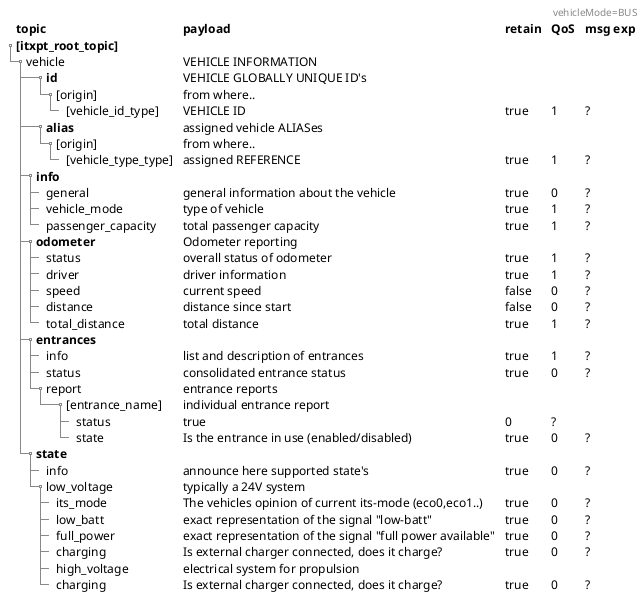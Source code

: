 @startsalt (id=vehicle)

' Status: workdoc, version 0.3
{
{T
+**topic** | **payload** | **retain** | **QoS** | **msg exp**
+ **[itxpt_root_topic]**

header vehicleMode=BUS
++ vehicle | VEHICLE INFORMATION
++++ **id** | VEHICLE GLOBALLY UNIQUE ID's
+++++ [origin] | from where..
++++++ [vehicle_id_type] | VEHICLE ID | true | 1 | ?
++++ **alias** | assigned vehicle ALIASes
+++++ [origin] | from where..
++++++ [vehicle_type_type] | assigned REFERENCE | true | 1 | ?

+++ **info**
++++ general | general information about the vehicle | true | 0 |?
++++ vehicle_mode | type of vehicle | true | 1 | ?
++++ passenger_capacity | total passenger capacity | true | 1 | ?

+++ **odometer** | Odometer reporting
++++ status | overall status of odometer | true | 1 | ?
++++ driver | driver information | true | 1 | ?
++++ speed | current speed | false | 0 | ?
++++ distance | distance since start | false | 0 | ?
++++ total_distance | total distance | true | 1 | ?

+++ **entrances**
++++ info | list and description of entrances | true | 1 | ?
++++ status | consolidated entrance status | true | 0 | ?
++++ report | entrance reports
++++++ [entrance_name] | individual entrance report
+++++++ status | true | 0 | ?
+++++++ state | Is the entrance in use (enabled/disabled) | true | 0 | ?

+++ **state**
++++ info | announce here supported state's | true | 0 | ?
++++ low_voltage | typically a 24V system
+++++ its_mode | The vehicles opinion of current its-mode (eco0,eco1..) | true | 0 | ?
+++++ low_batt | exact representation of the signal "low-batt"  | true | 0 | ?
+++++ full_power | exact representation of the signal "full power available"  | true | 0 | ?
+++++ charging | Is external charger connected, does it charge?  | true | 0 | ?
+++++ high_voltage | electrical system for propulsion
+++++ charging | Is external charger connected, does it charge?  | true | 0 | ?



}
}
@endsalt
